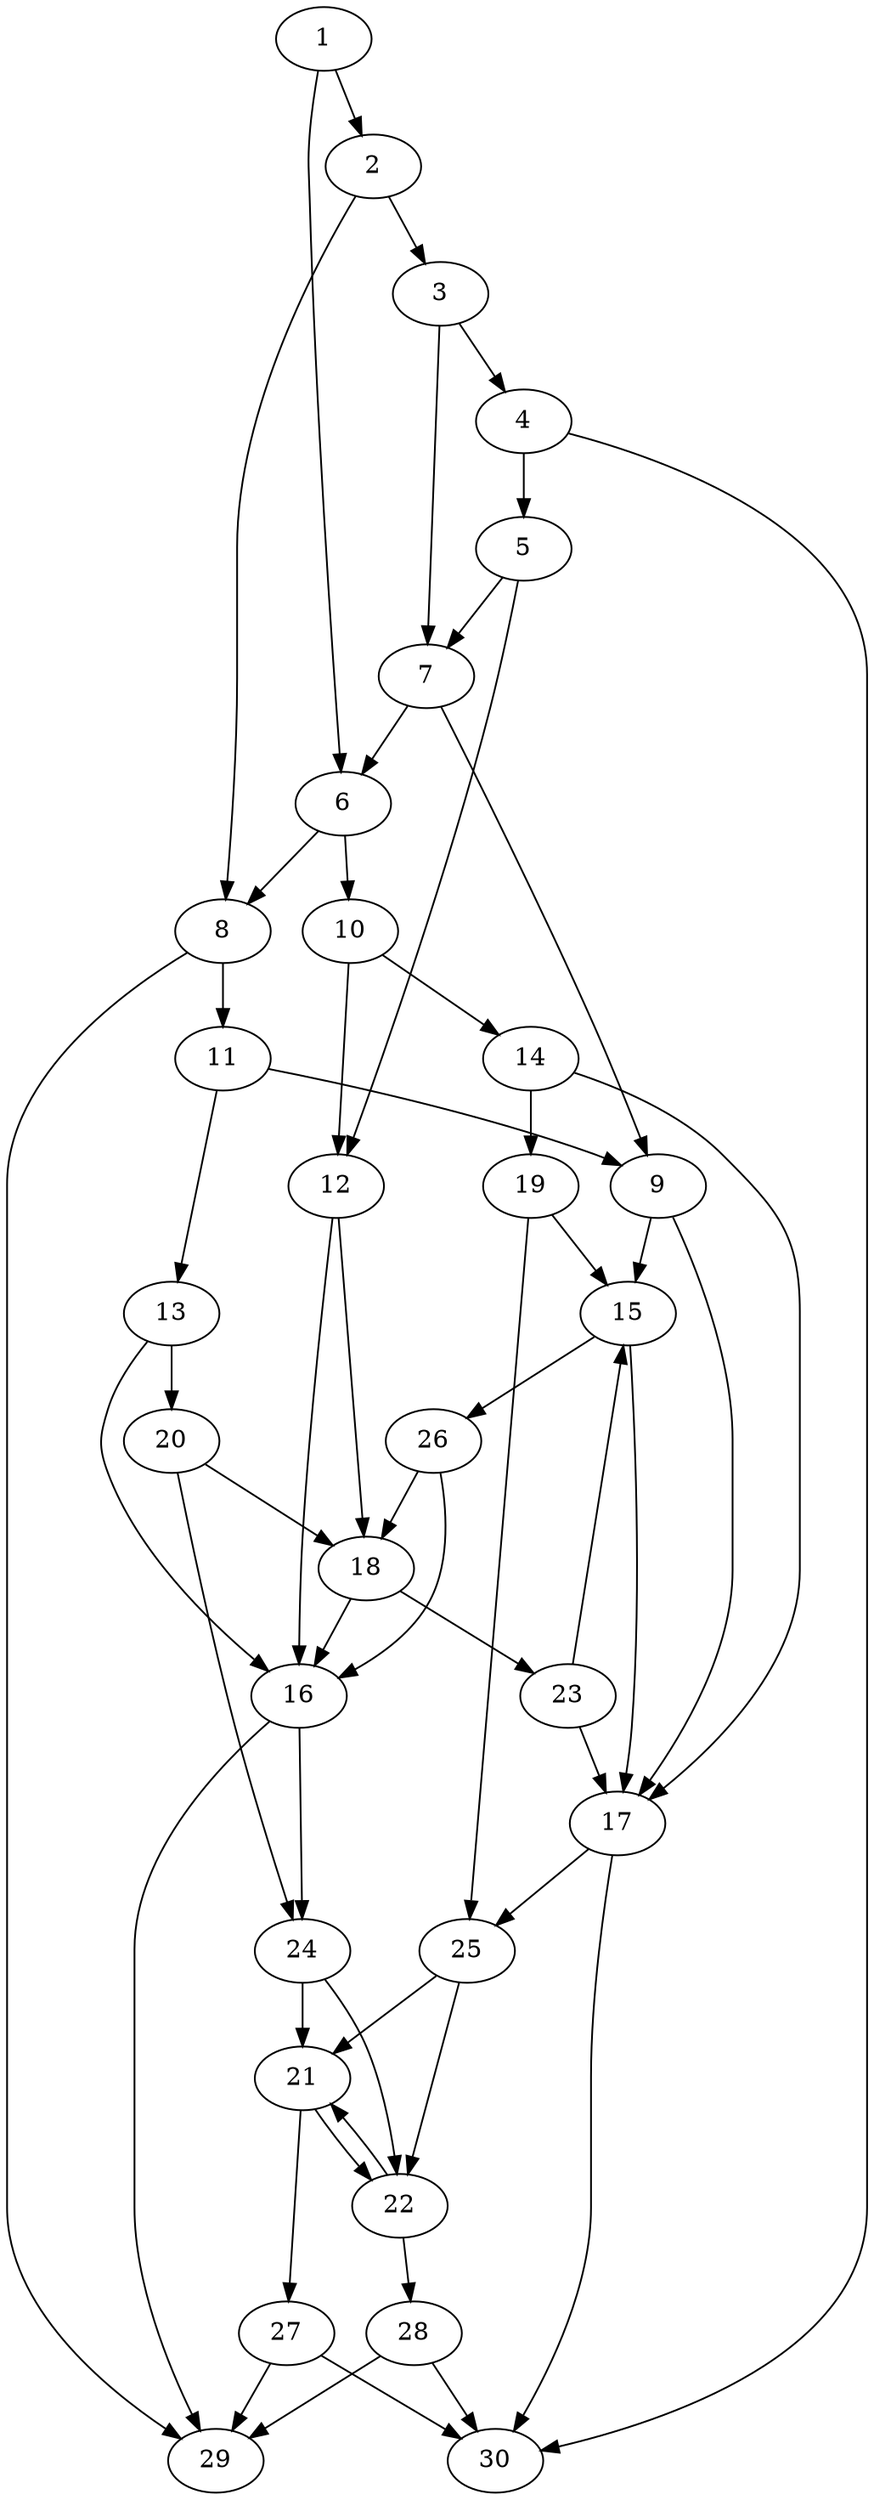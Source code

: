 # Tested at http://graphs.grevian.org/graph
digraph {
  1 -> 2;
  1 -> 6;
  2 -> 3;
  2 -> 8;
  3 -> 4;
  3 -> 7;
  4 -> 5;
  4 -> 30;
  5 -> 7;
  5 -> 12;
  6 -> 8;
  6 -> 10;
  7 -> 6;
  7 -> 9;
  8 -> 11;
  8 -> 29;
  9 -> 15;
  9 -> 17;
  10 -> 12;
  10 -> 14;
  11 -> 9;
  11 -> 13;
  12 -> 16;
  12 -> 18;
  13 -> 16;
  13 -> 20;
  14 -> 17;
  14 -> 19;
  15 -> 17;
  15 -> 26;
  16 -> 24;
  16 -> 29;
  17 -> 25;
  17 -> 30;
  18 -> 16;
  18 -> 23;
  19 -> 15;
  19 -> 25;
  20 -> 18;
  20 -> 24;
  21 -> 22;
  21 -> 27;
  22 -> 21;
  22 -> 28;
  23 -> 15;
  23 -> 17;
  24 -> 21;
  24 -> 22;
  25 -> 21;
  25 -> 22;
  26 -> 16;
  26 -> 18;
  27 -> 29;
  27 -> 30;
  28 -> 29;
  28 -> 30;
}

